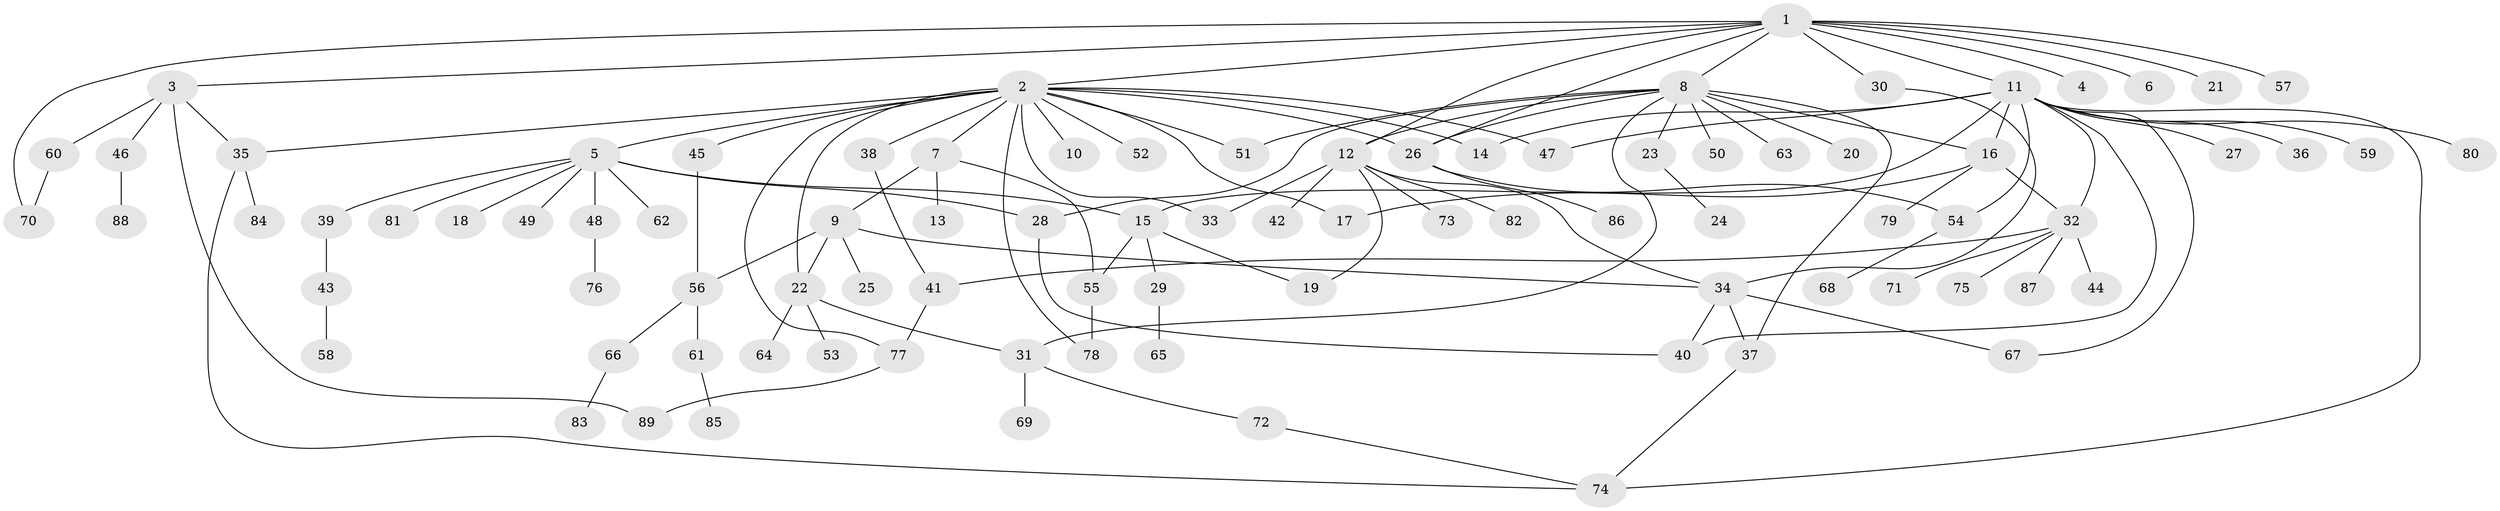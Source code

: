 // Generated by graph-tools (version 1.1) at 2025/26/03/09/25 03:26:07]
// undirected, 89 vertices, 121 edges
graph export_dot {
graph [start="1"]
  node [color=gray90,style=filled];
  1;
  2;
  3;
  4;
  5;
  6;
  7;
  8;
  9;
  10;
  11;
  12;
  13;
  14;
  15;
  16;
  17;
  18;
  19;
  20;
  21;
  22;
  23;
  24;
  25;
  26;
  27;
  28;
  29;
  30;
  31;
  32;
  33;
  34;
  35;
  36;
  37;
  38;
  39;
  40;
  41;
  42;
  43;
  44;
  45;
  46;
  47;
  48;
  49;
  50;
  51;
  52;
  53;
  54;
  55;
  56;
  57;
  58;
  59;
  60;
  61;
  62;
  63;
  64;
  65;
  66;
  67;
  68;
  69;
  70;
  71;
  72;
  73;
  74;
  75;
  76;
  77;
  78;
  79;
  80;
  81;
  82;
  83;
  84;
  85;
  86;
  87;
  88;
  89;
  1 -- 2;
  1 -- 3;
  1 -- 4;
  1 -- 6;
  1 -- 8;
  1 -- 11;
  1 -- 12;
  1 -- 21;
  1 -- 26;
  1 -- 30;
  1 -- 57;
  1 -- 70;
  2 -- 5;
  2 -- 7;
  2 -- 10;
  2 -- 14;
  2 -- 17;
  2 -- 22;
  2 -- 26;
  2 -- 33;
  2 -- 35;
  2 -- 38;
  2 -- 45;
  2 -- 47;
  2 -- 51;
  2 -- 52;
  2 -- 77;
  2 -- 78;
  3 -- 35;
  3 -- 46;
  3 -- 60;
  3 -- 89;
  5 -- 15;
  5 -- 18;
  5 -- 28;
  5 -- 39;
  5 -- 48;
  5 -- 49;
  5 -- 62;
  5 -- 81;
  7 -- 9;
  7 -- 13;
  7 -- 55;
  8 -- 12;
  8 -- 16;
  8 -- 20;
  8 -- 23;
  8 -- 26;
  8 -- 28;
  8 -- 31;
  8 -- 37;
  8 -- 50;
  8 -- 51;
  8 -- 63;
  9 -- 22;
  9 -- 25;
  9 -- 34;
  9 -- 56;
  11 -- 14;
  11 -- 15;
  11 -- 16;
  11 -- 27;
  11 -- 32;
  11 -- 36;
  11 -- 40;
  11 -- 47;
  11 -- 54;
  11 -- 59;
  11 -- 67;
  11 -- 74;
  11 -- 80;
  12 -- 19;
  12 -- 33;
  12 -- 34;
  12 -- 42;
  12 -- 73;
  12 -- 82;
  15 -- 19;
  15 -- 29;
  15 -- 55;
  16 -- 17;
  16 -- 32;
  16 -- 79;
  22 -- 31;
  22 -- 53;
  22 -- 64;
  23 -- 24;
  26 -- 54;
  26 -- 86;
  28 -- 40;
  29 -- 65;
  30 -- 34;
  31 -- 69;
  31 -- 72;
  32 -- 41;
  32 -- 44;
  32 -- 71;
  32 -- 75;
  32 -- 87;
  34 -- 37;
  34 -- 40;
  34 -- 67;
  35 -- 74;
  35 -- 84;
  37 -- 74;
  38 -- 41;
  39 -- 43;
  41 -- 77;
  43 -- 58;
  45 -- 56;
  46 -- 88;
  48 -- 76;
  54 -- 68;
  55 -- 78;
  56 -- 61;
  56 -- 66;
  60 -- 70;
  61 -- 85;
  66 -- 83;
  72 -- 74;
  77 -- 89;
}
